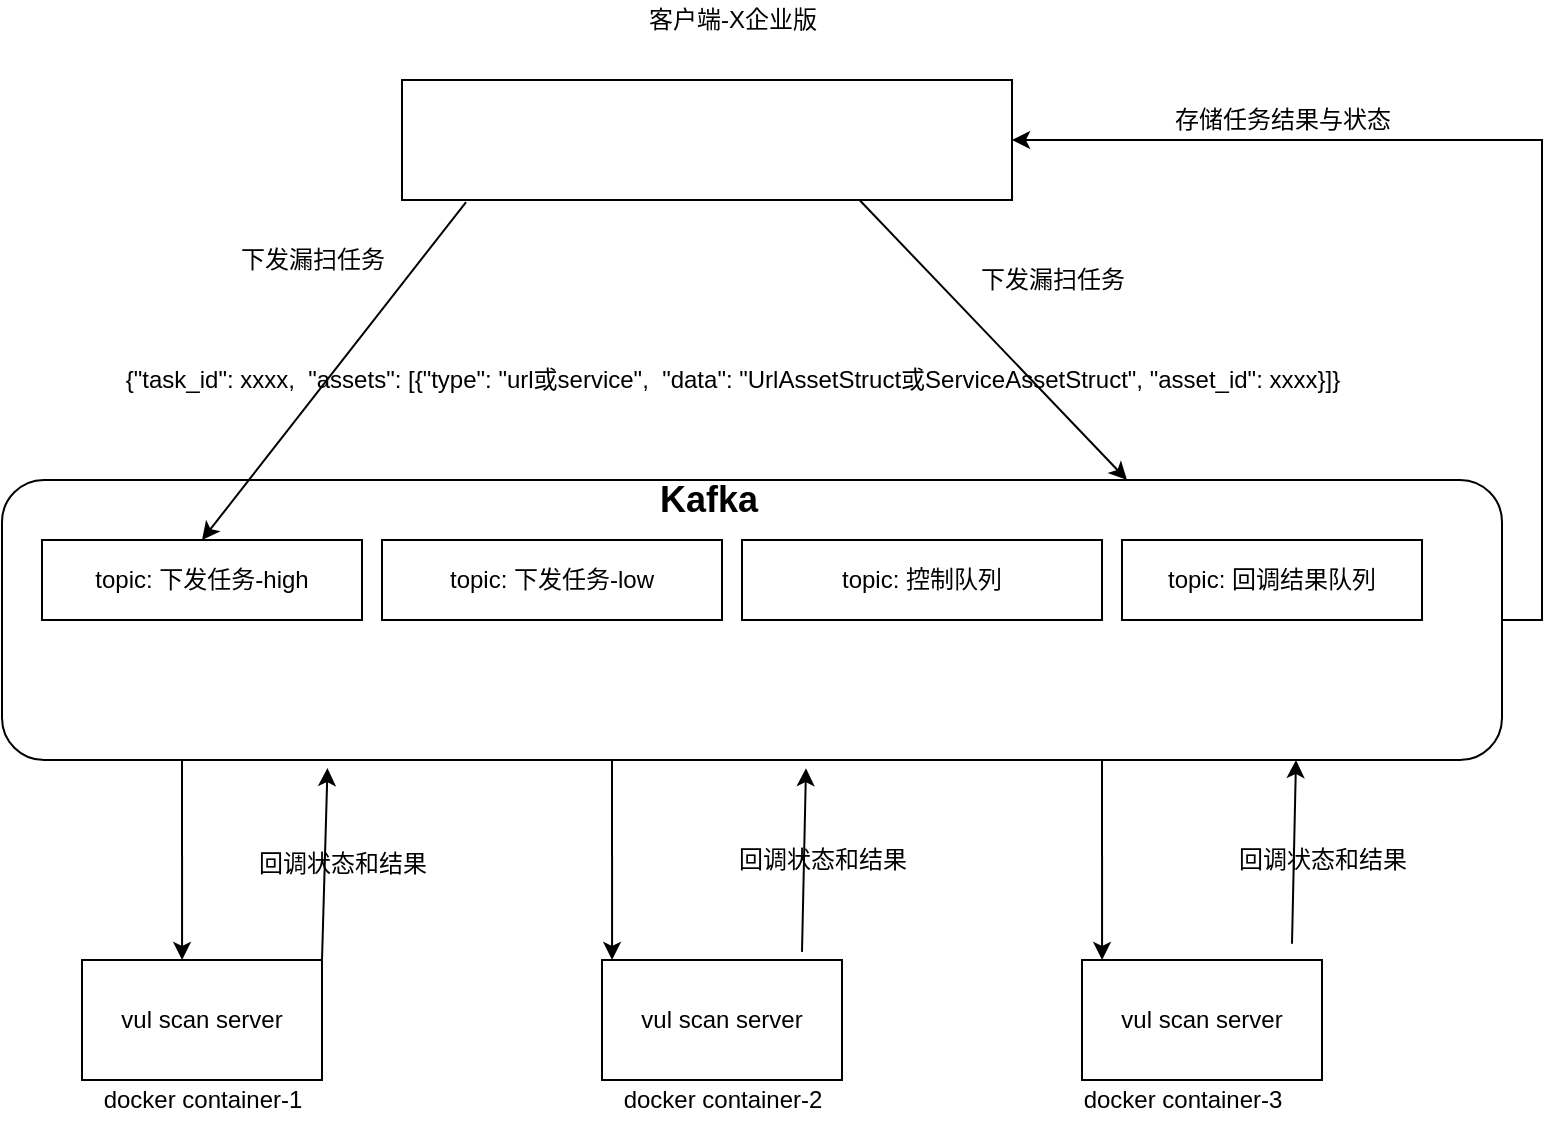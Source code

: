 <mxfile version="15.9.1" type="github">
  <diagram id="SEh8Xz65VehE0ZaIxWi_" name="Page-1">
    <mxGraphModel dx="1426" dy="719" grid="1" gridSize="10" guides="1" tooltips="1" connect="1" arrows="1" fold="1" page="1" pageScale="1" pageWidth="827" pageHeight="1169" math="0" shadow="0">
      <root>
        <mxCell id="0" />
        <mxCell id="1" parent="0" />
        <mxCell id="yYA0u2R-AIazHwQOWRJQ-1" value="vul scan server" style="rounded=0;whiteSpace=wrap;html=1;" vertex="1" parent="1">
          <mxGeometry x="70" y="500" width="120" height="60" as="geometry" />
        </mxCell>
        <mxCell id="yYA0u2R-AIazHwQOWRJQ-2" value="vul scan server" style="rounded=0;whiteSpace=wrap;html=1;" vertex="1" parent="1">
          <mxGeometry x="330" y="500" width="120" height="60" as="geometry" />
        </mxCell>
        <mxCell id="yYA0u2R-AIazHwQOWRJQ-3" value="vul scan server" style="rounded=0;whiteSpace=wrap;html=1;" vertex="1" parent="1">
          <mxGeometry x="570" y="500" width="120" height="60" as="geometry" />
        </mxCell>
        <mxCell id="yYA0u2R-AIazHwQOWRJQ-46" style="edgeStyle=orthogonalEdgeStyle;rounded=0;orthogonalLoop=1;jettySize=auto;html=1;exitX=1;exitY=0.5;exitDx=0;exitDy=0;entryX=1;entryY=0.5;entryDx=0;entryDy=0;fontSize=12;" edge="1" parent="1" source="yYA0u2R-AIazHwQOWRJQ-4" target="yYA0u2R-AIazHwQOWRJQ-9">
          <mxGeometry relative="1" as="geometry" />
        </mxCell>
        <mxCell id="yYA0u2R-AIazHwQOWRJQ-4" value="" style="rounded=1;whiteSpace=wrap;html=1;" vertex="1" parent="1">
          <mxGeometry x="30" y="260" width="750" height="140" as="geometry" />
        </mxCell>
        <mxCell id="yYA0u2R-AIazHwQOWRJQ-5" value="topic: 下发任务-high" style="rounded=0;whiteSpace=wrap;html=1;" vertex="1" parent="1">
          <mxGeometry x="50" y="290" width="160" height="40" as="geometry" />
        </mxCell>
        <mxCell id="yYA0u2R-AIazHwQOWRJQ-6" value="topic: 下发任务-low" style="rounded=0;whiteSpace=wrap;html=1;" vertex="1" parent="1">
          <mxGeometry x="220" y="290" width="170" height="40" as="geometry" />
        </mxCell>
        <mxCell id="yYA0u2R-AIazHwQOWRJQ-7" value="topic: 控制队列" style="rounded=0;whiteSpace=wrap;html=1;" vertex="1" parent="1">
          <mxGeometry x="400" y="290" width="180" height="40" as="geometry" />
        </mxCell>
        <mxCell id="yYA0u2R-AIazHwQOWRJQ-8" value="topic: 回调结果队列" style="rounded=0;whiteSpace=wrap;html=1;" vertex="1" parent="1">
          <mxGeometry x="590" y="290" width="150" height="40" as="geometry" />
        </mxCell>
        <mxCell id="yYA0u2R-AIazHwQOWRJQ-9" value="" style="rounded=0;whiteSpace=wrap;html=1;" vertex="1" parent="1">
          <mxGeometry x="230" y="60" width="305" height="60" as="geometry" />
        </mxCell>
        <mxCell id="yYA0u2R-AIazHwQOWRJQ-10" value="客户端-X企业版" style="text;html=1;align=center;verticalAlign=middle;resizable=0;points=[];autosize=1;strokeColor=none;fillColor=none;" vertex="1" parent="1">
          <mxGeometry x="345" y="20" width="100" height="20" as="geometry" />
        </mxCell>
        <mxCell id="yYA0u2R-AIazHwQOWRJQ-11" value="" style="endArrow=classic;html=1;rounded=0;exitX=0.105;exitY=1.017;exitDx=0;exitDy=0;exitPerimeter=0;entryX=0.5;entryY=0;entryDx=0;entryDy=0;" edge="1" parent="1" source="yYA0u2R-AIazHwQOWRJQ-9" target="yYA0u2R-AIazHwQOWRJQ-5">
          <mxGeometry width="50" height="50" relative="1" as="geometry">
            <mxPoint x="280" y="250" as="sourcePoint" />
            <mxPoint x="250" y="140" as="targetPoint" />
          </mxGeometry>
        </mxCell>
        <mxCell id="yYA0u2R-AIazHwQOWRJQ-14" value="下发漏扫任务" style="text;html=1;align=center;verticalAlign=middle;resizable=0;points=[];autosize=1;strokeColor=none;fillColor=none;" vertex="1" parent="1">
          <mxGeometry x="140" y="140" width="90" height="20" as="geometry" />
        </mxCell>
        <mxCell id="yYA0u2R-AIazHwQOWRJQ-15" value="下发漏扫任务" style="text;html=1;align=center;verticalAlign=middle;resizable=0;points=[];autosize=1;strokeColor=none;fillColor=none;" vertex="1" parent="1">
          <mxGeometry x="510" y="150" width="90" height="20" as="geometry" />
        </mxCell>
        <mxCell id="yYA0u2R-AIazHwQOWRJQ-16" value="{&quot;task_id&quot;: xxxx,&amp;nbsp; &quot;assets&quot;: [{&quot;type&quot;: &quot;url或service&quot;,&amp;nbsp; &quot;data&quot;: &quot;UrlAssetStruct或ServiceAssetStruct&quot;, &quot;asset_id&quot;: xxxx}]}" style="text;html=1;align=center;verticalAlign=middle;resizable=0;points=[];autosize=1;strokeColor=none;fillColor=none;" vertex="1" parent="1">
          <mxGeometry x="85" y="200" width="620" height="20" as="geometry" />
        </mxCell>
        <mxCell id="yYA0u2R-AIazHwQOWRJQ-17" value="docker container-1" style="text;html=1;align=center;verticalAlign=middle;resizable=0;points=[];autosize=1;strokeColor=none;fillColor=none;" vertex="1" parent="1">
          <mxGeometry x="75" y="560" width="110" height="20" as="geometry" />
        </mxCell>
        <mxCell id="yYA0u2R-AIazHwQOWRJQ-18" value="docker container-2" style="text;html=1;align=center;verticalAlign=middle;resizable=0;points=[];autosize=1;strokeColor=none;fillColor=none;" vertex="1" parent="1">
          <mxGeometry x="335" y="560" width="110" height="20" as="geometry" />
        </mxCell>
        <mxCell id="yYA0u2R-AIazHwQOWRJQ-20" value="docker container-3" style="text;html=1;align=center;verticalAlign=middle;resizable=0;points=[];autosize=1;strokeColor=none;fillColor=none;" vertex="1" parent="1">
          <mxGeometry x="565" y="560" width="110" height="20" as="geometry" />
        </mxCell>
        <mxCell id="yYA0u2R-AIazHwQOWRJQ-21" value="&lt;font style=&quot;font-size: 18px&quot;&gt;&lt;b&gt;Kafka&lt;/b&gt;&lt;/font&gt;" style="text;html=1;align=center;verticalAlign=middle;resizable=0;points=[];autosize=1;strokeColor=none;fillColor=none;" vertex="1" parent="1">
          <mxGeometry x="352.5" y="260" width="60" height="20" as="geometry" />
        </mxCell>
        <mxCell id="yYA0u2R-AIazHwQOWRJQ-23" value="" style="endArrow=classic;html=1;rounded=0;exitX=0.75;exitY=1;exitDx=0;exitDy=0;entryX=0.75;entryY=0;entryDx=0;entryDy=0;" edge="1" parent="1" source="yYA0u2R-AIazHwQOWRJQ-9" target="yYA0u2R-AIazHwQOWRJQ-4">
          <mxGeometry width="50" height="50" relative="1" as="geometry">
            <mxPoint x="272.025" y="131.02" as="sourcePoint" />
            <mxPoint x="140" y="300" as="targetPoint" />
            <Array as="points" />
          </mxGeometry>
        </mxCell>
        <mxCell id="yYA0u2R-AIazHwQOWRJQ-33" value="" style="endArrow=classic;html=1;rounded=0;exitX=0.134;exitY=1.017;exitDx=0;exitDy=0;exitPerimeter=0;entryX=0.417;entryY=0;entryDx=0;entryDy=0;entryPerimeter=0;" edge="1" parent="1" target="yYA0u2R-AIazHwQOWRJQ-1">
          <mxGeometry width="50" height="50" relative="1" as="geometry">
            <mxPoint x="120.0" y="400" as="sourcePoint" />
            <mxPoint x="154.13" y="568.98" as="targetPoint" />
          </mxGeometry>
        </mxCell>
        <mxCell id="yYA0u2R-AIazHwQOWRJQ-34" value="" style="endArrow=classic;html=1;rounded=0;exitX=0.134;exitY=1.017;exitDx=0;exitDy=0;exitPerimeter=0;entryX=0.417;entryY=0;entryDx=0;entryDy=0;entryPerimeter=0;" edge="1" parent="1">
          <mxGeometry width="50" height="50" relative="1" as="geometry">
            <mxPoint x="335" y="400" as="sourcePoint" />
            <mxPoint x="335.04" y="500" as="targetPoint" />
          </mxGeometry>
        </mxCell>
        <mxCell id="yYA0u2R-AIazHwQOWRJQ-35" value="" style="endArrow=classic;html=1;rounded=0;exitX=0.134;exitY=1.017;exitDx=0;exitDy=0;exitPerimeter=0;entryX=0.417;entryY=0;entryDx=0;entryDy=0;entryPerimeter=0;" edge="1" parent="1">
          <mxGeometry width="50" height="50" relative="1" as="geometry">
            <mxPoint x="580" y="400" as="sourcePoint" />
            <mxPoint x="580.04" y="500" as="targetPoint" />
          </mxGeometry>
        </mxCell>
        <mxCell id="yYA0u2R-AIazHwQOWRJQ-36" value="" style="endArrow=classic;html=1;rounded=0;exitX=1;exitY=0;exitDx=0;exitDy=0;entryX=0.217;entryY=1.029;entryDx=0;entryDy=0;entryPerimeter=0;" edge="1" parent="1" source="yYA0u2R-AIazHwQOWRJQ-1" target="yYA0u2R-AIazHwQOWRJQ-4">
          <mxGeometry width="50" height="50" relative="1" as="geometry">
            <mxPoint x="130" y="410" as="sourcePoint" />
            <mxPoint x="270" y="440" as="targetPoint" />
          </mxGeometry>
        </mxCell>
        <mxCell id="yYA0u2R-AIazHwQOWRJQ-37" value="&lt;font style=&quot;font-size: 12px&quot;&gt;回调状态和结果&lt;/font&gt;" style="text;html=1;align=center;verticalAlign=middle;resizable=0;points=[];autosize=1;strokeColor=none;fillColor=none;fontSize=18;" vertex="1" parent="1">
          <mxGeometry x="150" y="435" width="100" height="30" as="geometry" />
        </mxCell>
        <mxCell id="yYA0u2R-AIazHwQOWRJQ-41" value="" style="endArrow=classic;html=1;rounded=0;exitX=1;exitY=0;exitDx=0;exitDy=0;entryX=0.536;entryY=1.029;entryDx=0;entryDy=0;entryPerimeter=0;" edge="1" parent="1" target="yYA0u2R-AIazHwQOWRJQ-4">
          <mxGeometry width="50" height="50" relative="1" as="geometry">
            <mxPoint x="430" y="495.94" as="sourcePoint" />
            <mxPoint x="432.75" y="400.0" as="targetPoint" />
          </mxGeometry>
        </mxCell>
        <mxCell id="yYA0u2R-AIazHwQOWRJQ-42" value="回调状态和结果" style="text;html=1;align=center;verticalAlign=middle;resizable=0;points=[];autosize=1;strokeColor=none;fillColor=none;fontSize=12;" vertex="1" parent="1">
          <mxGeometry x="390" y="440" width="100" height="20" as="geometry" />
        </mxCell>
        <mxCell id="yYA0u2R-AIazHwQOWRJQ-43" value="回调状态和结果" style="text;html=1;align=center;verticalAlign=middle;resizable=0;points=[];autosize=1;strokeColor=none;fillColor=none;fontSize=12;" vertex="1" parent="1">
          <mxGeometry x="640" y="440" width="100" height="20" as="geometry" />
        </mxCell>
        <mxCell id="yYA0u2R-AIazHwQOWRJQ-45" value="" style="endArrow=classic;html=1;rounded=0;exitX=1;exitY=0;exitDx=0;exitDy=0;entryX=0.536;entryY=1.029;entryDx=0;entryDy=0;entryPerimeter=0;" edge="1" parent="1">
          <mxGeometry width="50" height="50" relative="1" as="geometry">
            <mxPoint x="675" y="491.88" as="sourcePoint" />
            <mxPoint x="677" y="400.0" as="targetPoint" />
          </mxGeometry>
        </mxCell>
        <mxCell id="yYA0u2R-AIazHwQOWRJQ-47" value="存储任务结果与状态" style="text;html=1;align=center;verticalAlign=middle;resizable=0;points=[];autosize=1;strokeColor=none;fillColor=none;fontSize=12;" vertex="1" parent="1">
          <mxGeometry x="610" y="70" width="120" height="20" as="geometry" />
        </mxCell>
      </root>
    </mxGraphModel>
  </diagram>
</mxfile>
